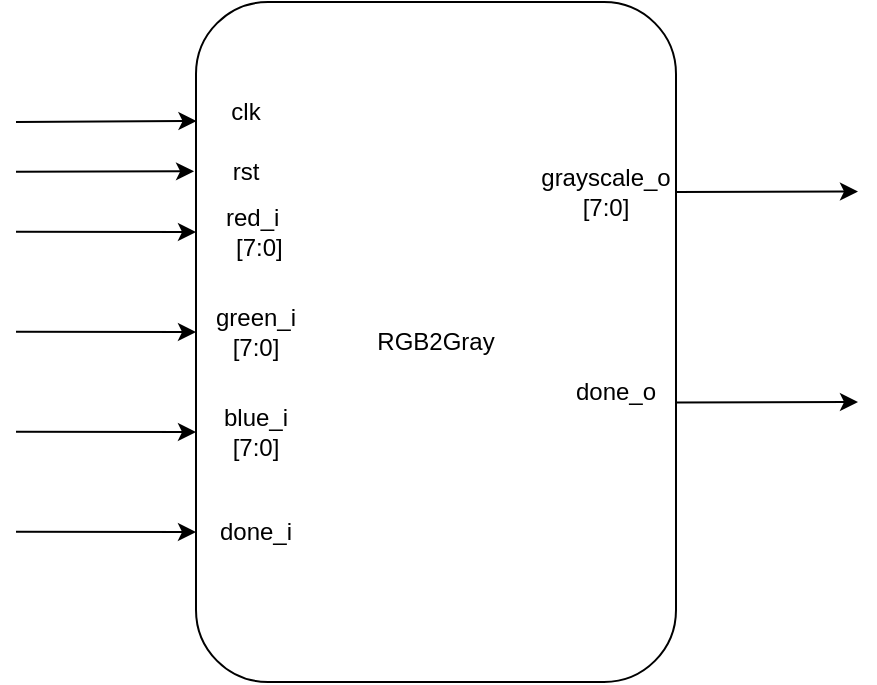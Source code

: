 <mxfile version="24.8.6">
  <diagram name="Page-1" id="syV3yxrDpflKjWlZsXL0">
    <mxGraphModel dx="2537" dy="878" grid="1" gridSize="10" guides="1" tooltips="1" connect="1" arrows="1" fold="1" page="1" pageScale="1" pageWidth="850" pageHeight="1100" math="0" shadow="0">
      <root>
        <mxCell id="0" />
        <mxCell id="1" parent="0" />
        <mxCell id="R8QXoVhJhYX82q6oui_o-2" value="RGB2Gray" style="rounded=1;whiteSpace=wrap;html=1;" vertex="1" parent="1">
          <mxGeometry x="-150" y="180" width="240" height="340" as="geometry" />
        </mxCell>
        <mxCell id="R8QXoVhJhYX82q6oui_o-3" value="red_i&amp;nbsp; &amp;nbsp;[7:0]" style="text;html=1;align=center;verticalAlign=middle;whiteSpace=wrap;rounded=0;" vertex="1" parent="1">
          <mxGeometry x="-150" y="280" width="60" height="30" as="geometry" />
        </mxCell>
        <mxCell id="R8QXoVhJhYX82q6oui_o-4" value="blue_i [7:0]" style="text;html=1;align=center;verticalAlign=middle;whiteSpace=wrap;rounded=0;" vertex="1" parent="1">
          <mxGeometry x="-150" y="380" width="60" height="30" as="geometry" />
        </mxCell>
        <mxCell id="R8QXoVhJhYX82q6oui_o-5" value="green_i [7:0]" style="text;html=1;align=center;verticalAlign=middle;whiteSpace=wrap;rounded=0;" vertex="1" parent="1">
          <mxGeometry x="-150" y="330" width="60" height="30" as="geometry" />
        </mxCell>
        <mxCell id="R8QXoVhJhYX82q6oui_o-8" value="clk" style="text;html=1;align=center;verticalAlign=middle;whiteSpace=wrap;rounded=0;" vertex="1" parent="1">
          <mxGeometry x="-150" y="220" width="50" height="30" as="geometry" />
        </mxCell>
        <mxCell id="R8QXoVhJhYX82q6oui_o-9" value="rst" style="text;html=1;align=center;verticalAlign=middle;whiteSpace=wrap;rounded=0;" vertex="1" parent="1">
          <mxGeometry x="-150" y="250" width="50" height="30" as="geometry" />
        </mxCell>
        <mxCell id="R8QXoVhJhYX82q6oui_o-10" value="done_i" style="text;html=1;align=center;verticalAlign=middle;whiteSpace=wrap;rounded=0;" vertex="1" parent="1">
          <mxGeometry x="-150" y="430" width="60" height="30" as="geometry" />
        </mxCell>
        <mxCell id="R8QXoVhJhYX82q6oui_o-12" value="" style="endArrow=classic;html=1;rounded=0;entryX=-0.004;entryY=0.249;entryDx=0;entryDy=0;entryPerimeter=0;" edge="1" parent="1" target="R8QXoVhJhYX82q6oui_o-2">
          <mxGeometry width="50" height="50" relative="1" as="geometry">
            <mxPoint x="-240" y="264.88" as="sourcePoint" />
            <mxPoint x="-149" y="264.88" as="targetPoint" />
          </mxGeometry>
        </mxCell>
        <mxCell id="R8QXoVhJhYX82q6oui_o-13" value="" style="endArrow=classic;html=1;rounded=0;entryX=0;entryY=0.5;entryDx=0;entryDy=0;" edge="1" parent="1">
          <mxGeometry width="50" height="50" relative="1" as="geometry">
            <mxPoint x="-240" y="294.88" as="sourcePoint" />
            <mxPoint x="-150" y="295" as="targetPoint" />
          </mxGeometry>
        </mxCell>
        <mxCell id="R8QXoVhJhYX82q6oui_o-14" value="" style="endArrow=classic;html=1;rounded=0;entryX=0;entryY=0.5;entryDx=0;entryDy=0;" edge="1" parent="1">
          <mxGeometry width="50" height="50" relative="1" as="geometry">
            <mxPoint x="-240" y="344.88" as="sourcePoint" />
            <mxPoint x="-150" y="345" as="targetPoint" />
          </mxGeometry>
        </mxCell>
        <mxCell id="R8QXoVhJhYX82q6oui_o-15" value="" style="endArrow=classic;html=1;rounded=0;entryX=0;entryY=0.5;entryDx=0;entryDy=0;" edge="1" parent="1">
          <mxGeometry width="50" height="50" relative="1" as="geometry">
            <mxPoint x="-240" y="394.88" as="sourcePoint" />
            <mxPoint x="-150" y="395" as="targetPoint" />
          </mxGeometry>
        </mxCell>
        <mxCell id="R8QXoVhJhYX82q6oui_o-16" value="" style="endArrow=classic;html=1;rounded=0;entryX=0;entryY=0.5;entryDx=0;entryDy=0;" edge="1" parent="1">
          <mxGeometry width="50" height="50" relative="1" as="geometry">
            <mxPoint x="-240" y="444.88" as="sourcePoint" />
            <mxPoint x="-150" y="445" as="targetPoint" />
          </mxGeometry>
        </mxCell>
        <mxCell id="R8QXoVhJhYX82q6oui_o-17" value="grayscale_o [7:0]" style="text;html=1;align=center;verticalAlign=middle;whiteSpace=wrap;rounded=0;" vertex="1" parent="1">
          <mxGeometry x="20" y="260" width="70" height="30" as="geometry" />
        </mxCell>
        <mxCell id="R8QXoVhJhYX82q6oui_o-19" value="done_o" style="text;html=1;align=center;verticalAlign=middle;whiteSpace=wrap;rounded=0;" vertex="1" parent="1">
          <mxGeometry x="30" y="360" width="60" height="30" as="geometry" />
        </mxCell>
        <mxCell id="R8QXoVhJhYX82q6oui_o-20" value="" style="endArrow=classic;html=1;rounded=0;entryX=0.012;entryY=0.66;entryDx=0;entryDy=0;entryPerimeter=0;exitX=1;exitY=0.5;exitDx=0;exitDy=0;" edge="1" parent="1" source="R8QXoVhJhYX82q6oui_o-17">
          <mxGeometry width="50" height="50" relative="1" as="geometry">
            <mxPoint x="90" y="274.76" as="sourcePoint" />
            <mxPoint x="181" y="274.76" as="targetPoint" />
          </mxGeometry>
        </mxCell>
        <mxCell id="R8QXoVhJhYX82q6oui_o-21" value="" style="endArrow=classic;html=1;rounded=0;entryX=0.012;entryY=0.66;entryDx=0;entryDy=0;entryPerimeter=0;exitX=1;exitY=0.5;exitDx=0;exitDy=0;" edge="1" parent="1">
          <mxGeometry width="50" height="50" relative="1" as="geometry">
            <mxPoint x="90" y="380.24" as="sourcePoint" />
            <mxPoint x="181" y="380" as="targetPoint" />
          </mxGeometry>
        </mxCell>
        <mxCell id="R8QXoVhJhYX82q6oui_o-22" value="" style="endArrow=classic;html=1;rounded=0;entryX=0.001;entryY=0.175;entryDx=0;entryDy=0;entryPerimeter=0;" edge="1" parent="1" target="R8QXoVhJhYX82q6oui_o-2">
          <mxGeometry width="50" height="50" relative="1" as="geometry">
            <mxPoint x="-240" y="240" as="sourcePoint" />
            <mxPoint x="-149" y="234" as="targetPoint" />
          </mxGeometry>
        </mxCell>
      </root>
    </mxGraphModel>
  </diagram>
</mxfile>
